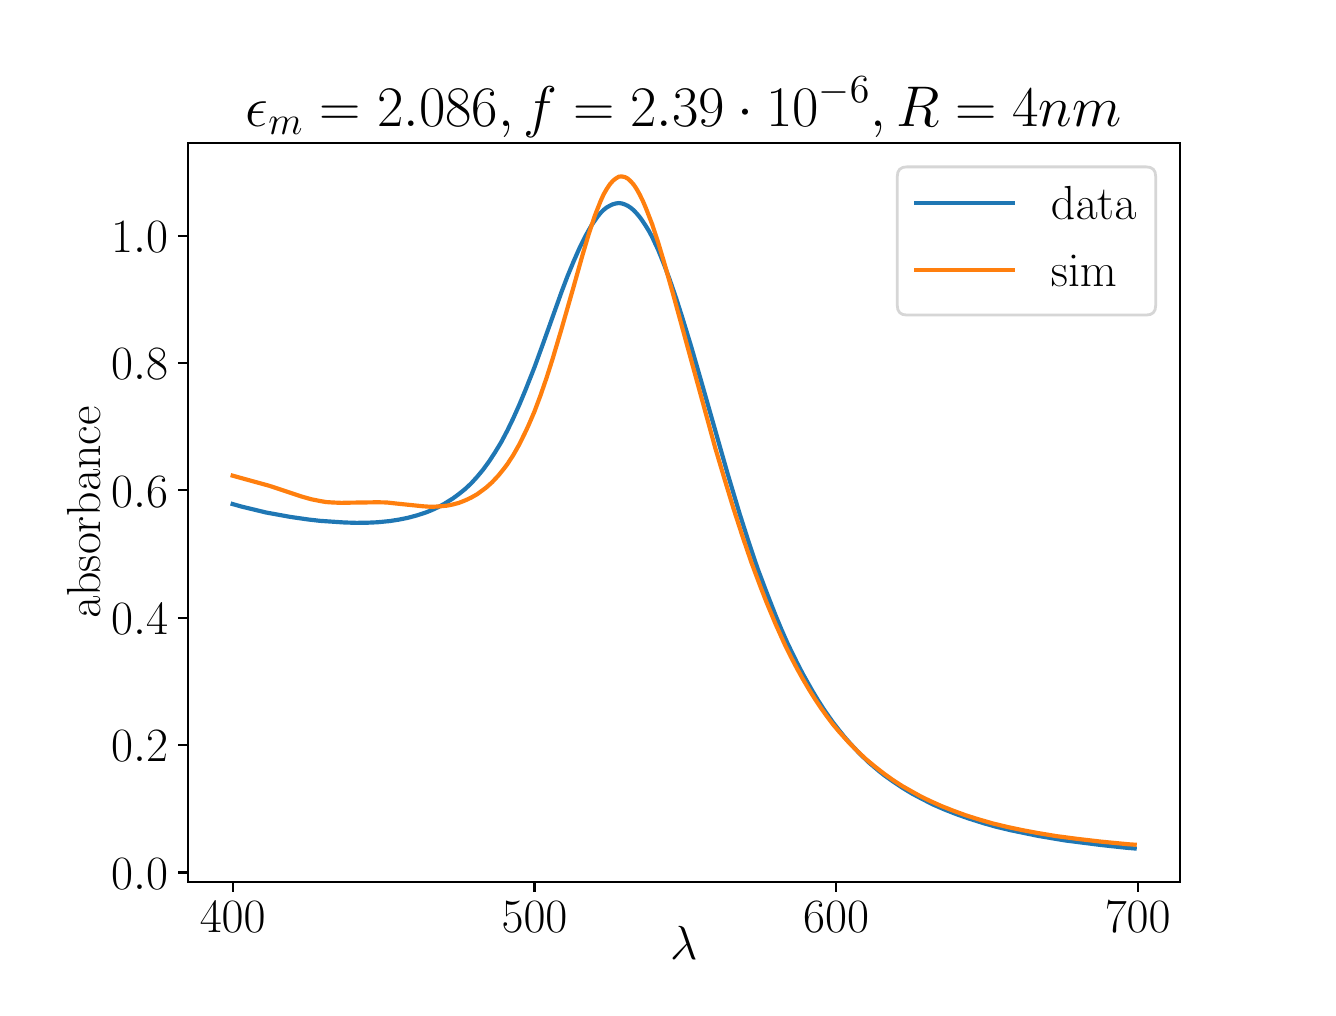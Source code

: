 \begingroup%
\makeatletter%
\begin{pgfpicture}%
\pgfpathrectangle{\pgfpointorigin}{\pgfqpoint{6.4in}{4.8in}}%
\pgfusepath{use as bounding box, clip}%
\begin{pgfscope}%
\pgfsetbuttcap%
\pgfsetmiterjoin%
\definecolor{currentfill}{rgb}{1.0,1.0,1.0}%
\pgfsetfillcolor{currentfill}%
\pgfsetlinewidth{0.0pt}%
\definecolor{currentstroke}{rgb}{1.0,1.0,1.0}%
\pgfsetstrokecolor{currentstroke}%
\pgfsetdash{}{0pt}%
\pgfpathmoveto{\pgfqpoint{0.0in}{0.0in}}%
\pgfpathlineto{\pgfqpoint{6.4in}{0.0in}}%
\pgfpathlineto{\pgfqpoint{6.4in}{4.8in}}%
\pgfpathlineto{\pgfqpoint{0.0in}{4.8in}}%
\pgfpathclose%
\pgfusepath{fill}%
\end{pgfscope}%
\begin{pgfscope}%
\pgfsetbuttcap%
\pgfsetmiterjoin%
\definecolor{currentfill}{rgb}{1.0,1.0,1.0}%
\pgfsetfillcolor{currentfill}%
\pgfsetlinewidth{0.0pt}%
\definecolor{currentstroke}{rgb}{0.0,0.0,0.0}%
\pgfsetstrokecolor{currentstroke}%
\pgfsetstrokeopacity{0.0}%
\pgfsetdash{}{0pt}%
\pgfpathmoveto{\pgfqpoint{0.8in}{0.528in}}%
\pgfpathlineto{\pgfqpoint{5.76in}{0.528in}}%
\pgfpathlineto{\pgfqpoint{5.76in}{4.224in}}%
\pgfpathlineto{\pgfqpoint{0.8in}{4.224in}}%
\pgfpathclose%
\pgfusepath{fill}%
\end{pgfscope}%
\begin{pgfscope}%
\pgfsetbuttcap%
\pgfsetroundjoin%
\definecolor{currentfill}{rgb}{0.0,0.0,0.0}%
\pgfsetfillcolor{currentfill}%
\pgfsetlinewidth{0.803pt}%
\definecolor{currentstroke}{rgb}{0.0,0.0,0.0}%
\pgfsetstrokecolor{currentstroke}%
\pgfsetdash{}{0pt}%
\pgfsys@defobject{currentmarker}{\pgfqpoint{0.0in}{-0.049in}}{\pgfqpoint{0.0in}{0.0in}}{%
\pgfpathmoveto{\pgfqpoint{0.0in}{0.0in}}%
\pgfpathlineto{\pgfqpoint{0.0in}{-0.049in}}%
\pgfusepath{stroke,fill}%
}%
\begin{pgfscope}%
\pgfsys@transformshift{1.025in}{0.528in}%
\pgfsys@useobject{currentmarker}{}%
\end{pgfscope}%
\end{pgfscope}%
\begin{pgfscope}%
\definecolor{textcolor}{rgb}{0.0,0.0,0.0}%
\pgfsetstrokecolor{textcolor}%
\pgfsetfillcolor{textcolor}%
\pgftext[x=1.025in,y=0.431in,,top]{\color{textcolor}\rmfamily\fontsize{17.28}{20.736}\selectfont \(\displaystyle 400\)}%
\end{pgfscope}%
\begin{pgfscope}%
\pgfsetbuttcap%
\pgfsetroundjoin%
\definecolor{currentfill}{rgb}{0.0,0.0,0.0}%
\pgfsetfillcolor{currentfill}%
\pgfsetlinewidth{0.803pt}%
\definecolor{currentstroke}{rgb}{0.0,0.0,0.0}%
\pgfsetstrokecolor{currentstroke}%
\pgfsetdash{}{0pt}%
\pgfsys@defobject{currentmarker}{\pgfqpoint{0.0in}{-0.049in}}{\pgfqpoint{0.0in}{0.0in}}{%
\pgfpathmoveto{\pgfqpoint{0.0in}{0.0in}}%
\pgfpathlineto{\pgfqpoint{0.0in}{-0.049in}}%
\pgfusepath{stroke,fill}%
}%
\begin{pgfscope}%
\pgfsys@transformshift{2.534in}{0.528in}%
\pgfsys@useobject{currentmarker}{}%
\end{pgfscope}%
\end{pgfscope}%
\begin{pgfscope}%
\definecolor{textcolor}{rgb}{0.0,0.0,0.0}%
\pgfsetstrokecolor{textcolor}%
\pgfsetfillcolor{textcolor}%
\pgftext[x=2.534in,y=0.431in,,top]{\color{textcolor}\rmfamily\fontsize{17.28}{20.736}\selectfont \(\displaystyle 500\)}%
\end{pgfscope}%
\begin{pgfscope}%
\pgfsetbuttcap%
\pgfsetroundjoin%
\definecolor{currentfill}{rgb}{0.0,0.0,0.0}%
\pgfsetfillcolor{currentfill}%
\pgfsetlinewidth{0.803pt}%
\definecolor{currentstroke}{rgb}{0.0,0.0,0.0}%
\pgfsetstrokecolor{currentstroke}%
\pgfsetdash{}{0pt}%
\pgfsys@defobject{currentmarker}{\pgfqpoint{0.0in}{-0.049in}}{\pgfqpoint{0.0in}{0.0in}}{%
\pgfpathmoveto{\pgfqpoint{0.0in}{0.0in}}%
\pgfpathlineto{\pgfqpoint{0.0in}{-0.049in}}%
\pgfusepath{stroke,fill}%
}%
\begin{pgfscope}%
\pgfsys@transformshift{4.042in}{0.528in}%
\pgfsys@useobject{currentmarker}{}%
\end{pgfscope}%
\end{pgfscope}%
\begin{pgfscope}%
\definecolor{textcolor}{rgb}{0.0,0.0,0.0}%
\pgfsetstrokecolor{textcolor}%
\pgfsetfillcolor{textcolor}%
\pgftext[x=4.042in,y=0.431in,,top]{\color{textcolor}\rmfamily\fontsize{17.28}{20.736}\selectfont \(\displaystyle 600\)}%
\end{pgfscope}%
\begin{pgfscope}%
\pgfsetbuttcap%
\pgfsetroundjoin%
\definecolor{currentfill}{rgb}{0.0,0.0,0.0}%
\pgfsetfillcolor{currentfill}%
\pgfsetlinewidth{0.803pt}%
\definecolor{currentstroke}{rgb}{0.0,0.0,0.0}%
\pgfsetstrokecolor{currentstroke}%
\pgfsetdash{}{0pt}%
\pgfsys@defobject{currentmarker}{\pgfqpoint{0.0in}{-0.049in}}{\pgfqpoint{0.0in}{0.0in}}{%
\pgfpathmoveto{\pgfqpoint{0.0in}{0.0in}}%
\pgfpathlineto{\pgfqpoint{0.0in}{-0.049in}}%
\pgfusepath{stroke,fill}%
}%
\begin{pgfscope}%
\pgfsys@transformshift{5.55in}{0.528in}%
\pgfsys@useobject{currentmarker}{}%
\end{pgfscope}%
\end{pgfscope}%
\begin{pgfscope}%
\definecolor{textcolor}{rgb}{0.0,0.0,0.0}%
\pgfsetstrokecolor{textcolor}%
\pgfsetfillcolor{textcolor}%
\pgftext[x=5.55in,y=0.431in,,top]{\color{textcolor}\rmfamily\fontsize{17.28}{20.736}\selectfont \(\displaystyle 700\)}%
\end{pgfscope}%
\begin{pgfscope}%
\definecolor{textcolor}{rgb}{0.0,0.0,0.0}%
\pgfsetstrokecolor{textcolor}%
\pgfsetfillcolor{textcolor}%
\pgftext[x=3.28in,y=0.306in,,top]{\color{textcolor}\rmfamily\fontsize{17.28}{20.736}\selectfont \(\displaystyle \lambda\)}%
\end{pgfscope}%
\begin{pgfscope}%
\pgfsetbuttcap%
\pgfsetroundjoin%
\definecolor{currentfill}{rgb}{0.0,0.0,0.0}%
\pgfsetfillcolor{currentfill}%
\pgfsetlinewidth{0.803pt}%
\definecolor{currentstroke}{rgb}{0.0,0.0,0.0}%
\pgfsetstrokecolor{currentstroke}%
\pgfsetdash{}{0pt}%
\pgfsys@defobject{currentmarker}{\pgfqpoint{-0.049in}{0.0in}}{\pgfqpoint{0.0in}{0.0in}}{%
\pgfpathmoveto{\pgfqpoint{0.0in}{0.0in}}%
\pgfpathlineto{\pgfqpoint{-0.049in}{0.0in}}%
\pgfusepath{stroke,fill}%
}%
\begin{pgfscope}%
\pgfsys@transformshift{0.8in}{0.576in}%
\pgfsys@useobject{currentmarker}{}%
\end{pgfscope}%
\end{pgfscope}%
\begin{pgfscope}%
\definecolor{textcolor}{rgb}{0.0,0.0,0.0}%
\pgfsetstrokecolor{textcolor}%
\pgfsetfillcolor{textcolor}%
\pgftext[x=0.417in,y=0.492in,left,base]{\color{textcolor}\rmfamily\fontsize{17.28}{20.736}\selectfont \(\displaystyle 0.0\)}%
\end{pgfscope}%
\begin{pgfscope}%
\pgfsetbuttcap%
\pgfsetroundjoin%
\definecolor{currentfill}{rgb}{0.0,0.0,0.0}%
\pgfsetfillcolor{currentfill}%
\pgfsetlinewidth{0.803pt}%
\definecolor{currentstroke}{rgb}{0.0,0.0,0.0}%
\pgfsetstrokecolor{currentstroke}%
\pgfsetdash{}{0pt}%
\pgfsys@defobject{currentmarker}{\pgfqpoint{-0.049in}{0.0in}}{\pgfqpoint{0.0in}{0.0in}}{%
\pgfpathmoveto{\pgfqpoint{0.0in}{0.0in}}%
\pgfpathlineto{\pgfqpoint{-0.049in}{0.0in}}%
\pgfusepath{stroke,fill}%
}%
\begin{pgfscope}%
\pgfsys@transformshift{0.8in}{1.213in}%
\pgfsys@useobject{currentmarker}{}%
\end{pgfscope}%
\end{pgfscope}%
\begin{pgfscope}%
\definecolor{textcolor}{rgb}{0.0,0.0,0.0}%
\pgfsetstrokecolor{textcolor}%
\pgfsetfillcolor{textcolor}%
\pgftext[x=0.417in,y=1.129in,left,base]{\color{textcolor}\rmfamily\fontsize{17.28}{20.736}\selectfont \(\displaystyle 0.2\)}%
\end{pgfscope}%
\begin{pgfscope}%
\pgfsetbuttcap%
\pgfsetroundjoin%
\definecolor{currentfill}{rgb}{0.0,0.0,0.0}%
\pgfsetfillcolor{currentfill}%
\pgfsetlinewidth{0.803pt}%
\definecolor{currentstroke}{rgb}{0.0,0.0,0.0}%
\pgfsetstrokecolor{currentstroke}%
\pgfsetdash{}{0pt}%
\pgfsys@defobject{currentmarker}{\pgfqpoint{-0.049in}{0.0in}}{\pgfqpoint{0.0in}{0.0in}}{%
\pgfpathmoveto{\pgfqpoint{0.0in}{0.0in}}%
\pgfpathlineto{\pgfqpoint{-0.049in}{0.0in}}%
\pgfusepath{stroke,fill}%
}%
\begin{pgfscope}%
\pgfsys@transformshift{0.8in}{1.85in}%
\pgfsys@useobject{currentmarker}{}%
\end{pgfscope}%
\end{pgfscope}%
\begin{pgfscope}%
\definecolor{textcolor}{rgb}{0.0,0.0,0.0}%
\pgfsetstrokecolor{textcolor}%
\pgfsetfillcolor{textcolor}%
\pgftext[x=0.417in,y=1.766in,left,base]{\color{textcolor}\rmfamily\fontsize{17.28}{20.736}\selectfont \(\displaystyle 0.4\)}%
\end{pgfscope}%
\begin{pgfscope}%
\pgfsetbuttcap%
\pgfsetroundjoin%
\definecolor{currentfill}{rgb}{0.0,0.0,0.0}%
\pgfsetfillcolor{currentfill}%
\pgfsetlinewidth{0.803pt}%
\definecolor{currentstroke}{rgb}{0.0,0.0,0.0}%
\pgfsetstrokecolor{currentstroke}%
\pgfsetdash{}{0pt}%
\pgfsys@defobject{currentmarker}{\pgfqpoint{-0.049in}{0.0in}}{\pgfqpoint{0.0in}{0.0in}}{%
\pgfpathmoveto{\pgfqpoint{0.0in}{0.0in}}%
\pgfpathlineto{\pgfqpoint{-0.049in}{0.0in}}%
\pgfusepath{stroke,fill}%
}%
\begin{pgfscope}%
\pgfsys@transformshift{0.8in}{2.487in}%
\pgfsys@useobject{currentmarker}{}%
\end{pgfscope}%
\end{pgfscope}%
\begin{pgfscope}%
\definecolor{textcolor}{rgb}{0.0,0.0,0.0}%
\pgfsetstrokecolor{textcolor}%
\pgfsetfillcolor{textcolor}%
\pgftext[x=0.417in,y=2.403in,left,base]{\color{textcolor}\rmfamily\fontsize{17.28}{20.736}\selectfont \(\displaystyle 0.6\)}%
\end{pgfscope}%
\begin{pgfscope}%
\pgfsetbuttcap%
\pgfsetroundjoin%
\definecolor{currentfill}{rgb}{0.0,0.0,0.0}%
\pgfsetfillcolor{currentfill}%
\pgfsetlinewidth{0.803pt}%
\definecolor{currentstroke}{rgb}{0.0,0.0,0.0}%
\pgfsetstrokecolor{currentstroke}%
\pgfsetdash{}{0pt}%
\pgfsys@defobject{currentmarker}{\pgfqpoint{-0.049in}{0.0in}}{\pgfqpoint{0.0in}{0.0in}}{%
\pgfpathmoveto{\pgfqpoint{0.0in}{0.0in}}%
\pgfpathlineto{\pgfqpoint{-0.049in}{0.0in}}%
\pgfusepath{stroke,fill}%
}%
\begin{pgfscope}%
\pgfsys@transformshift{0.8in}{3.124in}%
\pgfsys@useobject{currentmarker}{}%
\end{pgfscope}%
\end{pgfscope}%
\begin{pgfscope}%
\definecolor{textcolor}{rgb}{0.0,0.0,0.0}%
\pgfsetstrokecolor{textcolor}%
\pgfsetfillcolor{textcolor}%
\pgftext[x=0.417in,y=3.04in,left,base]{\color{textcolor}\rmfamily\fontsize{17.28}{20.736}\selectfont \(\displaystyle 0.8\)}%
\end{pgfscope}%
\begin{pgfscope}%
\pgfsetbuttcap%
\pgfsetroundjoin%
\definecolor{currentfill}{rgb}{0.0,0.0,0.0}%
\pgfsetfillcolor{currentfill}%
\pgfsetlinewidth{0.803pt}%
\definecolor{currentstroke}{rgb}{0.0,0.0,0.0}%
\pgfsetstrokecolor{currentstroke}%
\pgfsetdash{}{0pt}%
\pgfsys@defobject{currentmarker}{\pgfqpoint{-0.049in}{0.0in}}{\pgfqpoint{0.0in}{0.0in}}{%
\pgfpathmoveto{\pgfqpoint{0.0in}{0.0in}}%
\pgfpathlineto{\pgfqpoint{-0.049in}{0.0in}}%
\pgfusepath{stroke,fill}%
}%
\begin{pgfscope}%
\pgfsys@transformshift{0.8in}{3.76in}%
\pgfsys@useobject{currentmarker}{}%
\end{pgfscope}%
\end{pgfscope}%
\begin{pgfscope}%
\definecolor{textcolor}{rgb}{0.0,0.0,0.0}%
\pgfsetstrokecolor{textcolor}%
\pgfsetfillcolor{textcolor}%
\pgftext[x=0.417in,y=3.677in,left,base]{\color{textcolor}\rmfamily\fontsize{17.28}{20.736}\selectfont \(\displaystyle 1.0\)}%
\end{pgfscope}%
\begin{pgfscope}%
\definecolor{textcolor}{rgb}{0.0,0.0,0.0}%
\pgfsetstrokecolor{textcolor}%
\pgfsetfillcolor{textcolor}%
\pgftext[x=0.362in,y=2.376in,,bottom,rotate=90.0]{\color{textcolor}\rmfamily\fontsize{17.28}{20.736}\selectfont absorbance}%
\end{pgfscope}%
\begin{pgfscope}%
\pgfpathrectangle{\pgfqpoint{0.8in}{0.528in}}{\pgfqpoint{4.96in}{3.696in}}%
\pgfusepath{clip}%
\pgfsetrectcap%
\pgfsetroundjoin%
\pgfsetlinewidth{1.506pt}%
\definecolor{currentstroke}{rgb}{0.122,0.467,0.706}%
\pgfsetstrokecolor{currentstroke}%
\pgfsetdash{}{0pt}%
\pgfpathmoveto{\pgfqpoint{1.025in}{2.418in}}%
\pgfpathlineto{\pgfqpoint{1.071in}{2.405in}}%
\pgfpathlineto{\pgfqpoint{1.146in}{2.387in}}%
\pgfpathlineto{\pgfqpoint{1.191in}{2.376in}}%
\pgfpathlineto{\pgfqpoint{1.312in}{2.354in}}%
\pgfpathlineto{\pgfqpoint{1.402in}{2.341in}}%
\pgfpathlineto{\pgfqpoint{1.463in}{2.334in}}%
\pgfpathlineto{\pgfqpoint{1.583in}{2.326in}}%
\pgfpathlineto{\pgfqpoint{1.644in}{2.324in}}%
\pgfpathlineto{\pgfqpoint{1.704in}{2.325in}}%
\pgfpathlineto{\pgfqpoint{1.749in}{2.327in}}%
\pgfpathlineto{\pgfqpoint{1.81in}{2.333in}}%
\pgfpathlineto{\pgfqpoint{1.855in}{2.34in}}%
\pgfpathlineto{\pgfqpoint{1.9in}{2.349in}}%
\pgfpathlineto{\pgfqpoint{1.945in}{2.361in}}%
\pgfpathlineto{\pgfqpoint{1.991in}{2.376in}}%
\pgfpathlineto{\pgfqpoint{2.021in}{2.388in}}%
\pgfpathlineto{\pgfqpoint{2.051in}{2.402in}}%
\pgfpathlineto{\pgfqpoint{2.081in}{2.418in}}%
\pgfpathlineto{\pgfqpoint{2.126in}{2.446in}}%
\pgfpathlineto{\pgfqpoint{2.156in}{2.468in}}%
\pgfpathlineto{\pgfqpoint{2.187in}{2.493in}}%
\pgfpathlineto{\pgfqpoint{2.217in}{2.521in}}%
\pgfpathlineto{\pgfqpoint{2.247in}{2.554in}}%
\pgfpathlineto{\pgfqpoint{2.277in}{2.59in}}%
\pgfpathlineto{\pgfqpoint{2.307in}{2.631in}}%
\pgfpathlineto{\pgfqpoint{2.337in}{2.677in}}%
\pgfpathlineto{\pgfqpoint{2.368in}{2.728in}}%
\pgfpathlineto{\pgfqpoint{2.398in}{2.785in}}%
\pgfpathlineto{\pgfqpoint{2.428in}{2.847in}}%
\pgfpathlineto{\pgfqpoint{2.458in}{2.914in}}%
\pgfpathlineto{\pgfqpoint{2.488in}{2.986in}}%
\pgfpathlineto{\pgfqpoint{2.534in}{3.102in}}%
\pgfpathlineto{\pgfqpoint{2.579in}{3.226in}}%
\pgfpathlineto{\pgfqpoint{2.669in}{3.478in}}%
\pgfpathlineto{\pgfqpoint{2.699in}{3.557in}}%
\pgfpathlineto{\pgfqpoint{2.73in}{3.632in}}%
\pgfpathlineto{\pgfqpoint{2.76in}{3.7in}}%
\pgfpathlineto{\pgfqpoint{2.79in}{3.76in}}%
\pgfpathlineto{\pgfqpoint{2.82in}{3.813in}}%
\pgfpathlineto{\pgfqpoint{2.85in}{3.856in}}%
\pgfpathlineto{\pgfqpoint{2.865in}{3.874in}}%
\pgfpathlineto{\pgfqpoint{2.88in}{3.889in}}%
\pgfpathlineto{\pgfqpoint{2.895in}{3.901in}}%
\pgfpathlineto{\pgfqpoint{2.911in}{3.91in}}%
\pgfpathlineto{\pgfqpoint{2.926in}{3.917in}}%
\pgfpathlineto{\pgfqpoint{2.941in}{3.921in}}%
\pgfpathlineto{\pgfqpoint{2.956in}{3.923in}}%
\pgfpathlineto{\pgfqpoint{2.971in}{3.921in}}%
\pgfpathlineto{\pgfqpoint{2.986in}{3.916in}}%
\pgfpathlineto{\pgfqpoint{3.001in}{3.909in}}%
\pgfpathlineto{\pgfqpoint{3.016in}{3.899in}}%
\pgfpathlineto{\pgfqpoint{3.031in}{3.886in}}%
\pgfpathlineto{\pgfqpoint{3.046in}{3.87in}}%
\pgfpathlineto{\pgfqpoint{3.061in}{3.852in}}%
\pgfpathlineto{\pgfqpoint{3.076in}{3.831in}}%
\pgfpathlineto{\pgfqpoint{3.091in}{3.808in}}%
\pgfpathlineto{\pgfqpoint{3.107in}{3.782in}}%
\pgfpathlineto{\pgfqpoint{3.122in}{3.754in}}%
\pgfpathlineto{\pgfqpoint{3.152in}{3.69in}}%
\pgfpathlineto{\pgfqpoint{3.182in}{3.616in}}%
\pgfpathlineto{\pgfqpoint{3.212in}{3.535in}}%
\pgfpathlineto{\pgfqpoint{3.242in}{3.448in}}%
\pgfpathlineto{\pgfqpoint{3.272in}{3.354in}}%
\pgfpathlineto{\pgfqpoint{3.318in}{3.204in}}%
\pgfpathlineto{\pgfqpoint{3.363in}{3.048in}}%
\pgfpathlineto{\pgfqpoint{3.499in}{2.572in}}%
\pgfpathlineto{\pgfqpoint{3.559in}{2.372in}}%
\pgfpathlineto{\pgfqpoint{3.604in}{2.231in}}%
\pgfpathlineto{\pgfqpoint{3.649in}{2.097in}}%
\pgfpathlineto{\pgfqpoint{3.695in}{1.975in}}%
\pgfpathlineto{\pgfqpoint{3.74in}{1.86in}}%
\pgfpathlineto{\pgfqpoint{3.77in}{1.788in}}%
\pgfpathlineto{\pgfqpoint{3.8in}{1.72in}}%
\pgfpathlineto{\pgfqpoint{3.846in}{1.626in}}%
\pgfpathlineto{\pgfqpoint{3.876in}{1.568in}}%
\pgfpathlineto{\pgfqpoint{3.921in}{1.488in}}%
\pgfpathlineto{\pgfqpoint{3.951in}{1.438in}}%
\pgfpathlineto{\pgfqpoint{3.981in}{1.391in}}%
\pgfpathlineto{\pgfqpoint{4.026in}{1.327in}}%
\pgfpathlineto{\pgfqpoint{4.057in}{1.287in}}%
\pgfpathlineto{\pgfqpoint{4.087in}{1.25in}}%
\pgfpathlineto{\pgfqpoint{4.117in}{1.216in}}%
\pgfpathlineto{\pgfqpoint{4.162in}{1.168in}}%
\pgfpathlineto{\pgfqpoint{4.207in}{1.125in}}%
\pgfpathlineto{\pgfqpoint{4.253in}{1.086in}}%
\pgfpathlineto{\pgfqpoint{4.283in}{1.062in}}%
\pgfpathlineto{\pgfqpoint{4.328in}{1.03in}}%
\pgfpathlineto{\pgfqpoint{4.373in}{1.0in}}%
\pgfpathlineto{\pgfqpoint{4.419in}{0.972in}}%
\pgfpathlineto{\pgfqpoint{4.464in}{0.948in}}%
\pgfpathlineto{\pgfqpoint{4.524in}{0.917in}}%
\pgfpathlineto{\pgfqpoint{4.584in}{0.891in}}%
\pgfpathlineto{\pgfqpoint{4.645in}{0.867in}}%
\pgfpathlineto{\pgfqpoint{4.705in}{0.846in}}%
\pgfpathlineto{\pgfqpoint{4.781in}{0.822in}}%
\pgfpathlineto{\pgfqpoint{4.841in}{0.805in}}%
\pgfpathlineto{\pgfqpoint{4.916in}{0.787in}}%
\pgfpathlineto{\pgfqpoint{5.052in}{0.759in}}%
\pgfpathlineto{\pgfqpoint{5.188in}{0.736in}}%
\pgfpathlineto{\pgfqpoint{5.369in}{0.713in}}%
\pgfpathlineto{\pgfqpoint{5.489in}{0.7in}}%
\pgfpathlineto{\pgfqpoint{5.535in}{0.696in}}%
\pgfpathlineto{\pgfqpoint{5.535in}{0.696in}}%
\pgfusepath{stroke}%
\end{pgfscope}%
\begin{pgfscope}%
\pgfpathrectangle{\pgfqpoint{0.8in}{0.528in}}{\pgfqpoint{4.96in}{3.696in}}%
\pgfusepath{clip}%
\pgfsetrectcap%
\pgfsetroundjoin%
\pgfsetlinewidth{1.506pt}%
\definecolor{currentstroke}{rgb}{1.0,0.498,0.055}%
\pgfsetstrokecolor{currentstroke}%
\pgfsetdash{}{0pt}%
\pgfpathmoveto{\pgfqpoint{1.025in}{2.56in}}%
\pgfpathlineto{\pgfqpoint{1.086in}{2.543in}}%
\pgfpathlineto{\pgfqpoint{1.206in}{2.51in}}%
\pgfpathlineto{\pgfqpoint{1.267in}{2.49in}}%
\pgfpathlineto{\pgfqpoint{1.372in}{2.455in}}%
\pgfpathlineto{\pgfqpoint{1.418in}{2.442in}}%
\pgfpathlineto{\pgfqpoint{1.463in}{2.433in}}%
\pgfpathlineto{\pgfqpoint{1.493in}{2.428in}}%
\pgfpathlineto{\pgfqpoint{1.523in}{2.426in}}%
\pgfpathlineto{\pgfqpoint{1.568in}{2.424in}}%
\pgfpathlineto{\pgfqpoint{1.614in}{2.425in}}%
\pgfpathlineto{\pgfqpoint{1.749in}{2.427in}}%
\pgfpathlineto{\pgfqpoint{1.795in}{2.426in}}%
\pgfpathlineto{\pgfqpoint{1.84in}{2.421in}}%
\pgfpathlineto{\pgfqpoint{1.976in}{2.407in}}%
\pgfpathlineto{\pgfqpoint{2.006in}{2.405in}}%
\pgfpathlineto{\pgfqpoint{2.036in}{2.405in}}%
\pgfpathlineto{\pgfqpoint{2.066in}{2.407in}}%
\pgfpathlineto{\pgfqpoint{2.096in}{2.41in}}%
\pgfpathlineto{\pgfqpoint{2.126in}{2.416in}}%
\pgfpathlineto{\pgfqpoint{2.156in}{2.424in}}%
\pgfpathlineto{\pgfqpoint{2.187in}{2.436in}}%
\pgfpathlineto{\pgfqpoint{2.217in}{2.45in}}%
\pgfpathlineto{\pgfqpoint{2.247in}{2.467in}}%
\pgfpathlineto{\pgfqpoint{2.277in}{2.489in}}%
\pgfpathlineto{\pgfqpoint{2.292in}{2.5in}}%
\pgfpathlineto{\pgfqpoint{2.322in}{2.527in}}%
\pgfpathlineto{\pgfqpoint{2.353in}{2.56in}}%
\pgfpathlineto{\pgfqpoint{2.383in}{2.597in}}%
\pgfpathlineto{\pgfqpoint{2.398in}{2.617in}}%
\pgfpathlineto{\pgfqpoint{2.428in}{2.663in}}%
\pgfpathlineto{\pgfqpoint{2.458in}{2.716in}}%
\pgfpathlineto{\pgfqpoint{2.488in}{2.777in}}%
\pgfpathlineto{\pgfqpoint{2.503in}{2.809in}}%
\pgfpathlineto{\pgfqpoint{2.534in}{2.881in}}%
\pgfpathlineto{\pgfqpoint{2.564in}{2.961in}}%
\pgfpathlineto{\pgfqpoint{2.594in}{3.048in}}%
\pgfpathlineto{\pgfqpoint{2.624in}{3.142in}}%
\pgfpathlineto{\pgfqpoint{2.669in}{3.293in}}%
\pgfpathlineto{\pgfqpoint{2.73in}{3.506in}}%
\pgfpathlineto{\pgfqpoint{2.775in}{3.666in}}%
\pgfpathlineto{\pgfqpoint{2.805in}{3.767in}}%
\pgfpathlineto{\pgfqpoint{2.835in}{3.858in}}%
\pgfpathlineto{\pgfqpoint{2.865in}{3.934in}}%
\pgfpathlineto{\pgfqpoint{2.88in}{3.967in}}%
\pgfpathlineto{\pgfqpoint{2.895in}{3.993in}}%
\pgfpathlineto{\pgfqpoint{2.911in}{4.017in}}%
\pgfpathlineto{\pgfqpoint{2.926in}{4.034in}}%
\pgfpathlineto{\pgfqpoint{2.941in}{4.046in}}%
\pgfpathlineto{\pgfqpoint{2.956in}{4.055in}}%
\pgfpathlineto{\pgfqpoint{2.971in}{4.056in}}%
\pgfpathlineto{\pgfqpoint{2.986in}{4.053in}}%
\pgfpathlineto{\pgfqpoint{3.001in}{4.045in}}%
\pgfpathlineto{\pgfqpoint{3.016in}{4.031in}}%
\pgfpathlineto{\pgfqpoint{3.031in}{4.014in}}%
\pgfpathlineto{\pgfqpoint{3.046in}{3.991in}}%
\pgfpathlineto{\pgfqpoint{3.061in}{3.964in}}%
\pgfpathlineto{\pgfqpoint{3.076in}{3.933in}}%
\pgfpathlineto{\pgfqpoint{3.091in}{3.898in}}%
\pgfpathlineto{\pgfqpoint{3.122in}{3.818in}}%
\pgfpathlineto{\pgfqpoint{3.152in}{3.727in}}%
\pgfpathlineto{\pgfqpoint{3.182in}{3.627in}}%
\pgfpathlineto{\pgfqpoint{3.227in}{3.468in}}%
\pgfpathlineto{\pgfqpoint{3.438in}{2.698in}}%
\pgfpathlineto{\pgfqpoint{3.484in}{2.544in}}%
\pgfpathlineto{\pgfqpoint{3.529in}{2.396in}}%
\pgfpathlineto{\pgfqpoint{3.574in}{2.257in}}%
\pgfpathlineto{\pgfqpoint{3.619in}{2.125in}}%
\pgfpathlineto{\pgfqpoint{3.665in}{2.002in}}%
\pgfpathlineto{\pgfqpoint{3.695in}{1.925in}}%
\pgfpathlineto{\pgfqpoint{3.74in}{1.817in}}%
\pgfpathlineto{\pgfqpoint{3.785in}{1.717in}}%
\pgfpathlineto{\pgfqpoint{3.815in}{1.656in}}%
\pgfpathlineto{\pgfqpoint{3.846in}{1.597in}}%
\pgfpathlineto{\pgfqpoint{3.876in}{1.543in}}%
\pgfpathlineto{\pgfqpoint{3.906in}{1.492in}}%
\pgfpathlineto{\pgfqpoint{3.936in}{1.444in}}%
\pgfpathlineto{\pgfqpoint{3.966in}{1.399in}}%
\pgfpathlineto{\pgfqpoint{3.996in}{1.357in}}%
\pgfpathlineto{\pgfqpoint{4.026in}{1.317in}}%
\pgfpathlineto{\pgfqpoint{4.057in}{1.28in}}%
\pgfpathlineto{\pgfqpoint{4.102in}{1.23in}}%
\pgfpathlineto{\pgfqpoint{4.147in}{1.184in}}%
\pgfpathlineto{\pgfqpoint{4.192in}{1.142in}}%
\pgfpathlineto{\pgfqpoint{4.238in}{1.104in}}%
\pgfpathlineto{\pgfqpoint{4.283in}{1.069in}}%
\pgfpathlineto{\pgfqpoint{4.328in}{1.037in}}%
\pgfpathlineto{\pgfqpoint{4.373in}{1.008in}}%
\pgfpathlineto{\pgfqpoint{4.419in}{0.982in}}%
\pgfpathlineto{\pgfqpoint{4.464in}{0.957in}}%
\pgfpathlineto{\pgfqpoint{4.509in}{0.935in}}%
\pgfpathlineto{\pgfqpoint{4.569in}{0.908in}}%
\pgfpathlineto{\pgfqpoint{4.63in}{0.884in}}%
\pgfpathlineto{\pgfqpoint{4.69in}{0.862in}}%
\pgfpathlineto{\pgfqpoint{4.75in}{0.843in}}%
\pgfpathlineto{\pgfqpoint{4.826in}{0.821in}}%
\pgfpathlineto{\pgfqpoint{4.901in}{0.803in}}%
\pgfpathlineto{\pgfqpoint{4.977in}{0.787in}}%
\pgfpathlineto{\pgfqpoint{5.052in}{0.773in}}%
\pgfpathlineto{\pgfqpoint{5.142in}{0.758in}}%
\pgfpathlineto{\pgfqpoint{5.248in}{0.744in}}%
\pgfpathlineto{\pgfqpoint{5.369in}{0.73in}}%
\pgfpathlineto{\pgfqpoint{5.504in}{0.717in}}%
\pgfpathlineto{\pgfqpoint{5.535in}{0.715in}}%
\pgfpathlineto{\pgfqpoint{5.535in}{0.715in}}%
\pgfusepath{stroke}%
\end{pgfscope}%
\begin{pgfscope}%
\pgfsetrectcap%
\pgfsetmiterjoin%
\pgfsetlinewidth{0.803pt}%
\definecolor{currentstroke}{rgb}{0.0,0.0,0.0}%
\pgfsetstrokecolor{currentstroke}%
\pgfsetdash{}{0pt}%
\pgfpathmoveto{\pgfqpoint{0.8in}{0.528in}}%
\pgfpathlineto{\pgfqpoint{0.8in}{4.224in}}%
\pgfusepath{stroke}%
\end{pgfscope}%
\begin{pgfscope}%
\pgfsetrectcap%
\pgfsetmiterjoin%
\pgfsetlinewidth{0.803pt}%
\definecolor{currentstroke}{rgb}{0.0,0.0,0.0}%
\pgfsetstrokecolor{currentstroke}%
\pgfsetdash{}{0pt}%
\pgfpathmoveto{\pgfqpoint{5.76in}{0.528in}}%
\pgfpathlineto{\pgfqpoint{5.76in}{4.224in}}%
\pgfusepath{stroke}%
\end{pgfscope}%
\begin{pgfscope}%
\pgfsetrectcap%
\pgfsetmiterjoin%
\pgfsetlinewidth{0.803pt}%
\definecolor{currentstroke}{rgb}{0.0,0.0,0.0}%
\pgfsetstrokecolor{currentstroke}%
\pgfsetdash{}{0pt}%
\pgfpathmoveto{\pgfqpoint{0.8in}{0.528in}}%
\pgfpathlineto{\pgfqpoint{5.76in}{0.528in}}%
\pgfusepath{stroke}%
\end{pgfscope}%
\begin{pgfscope}%
\pgfsetrectcap%
\pgfsetmiterjoin%
\pgfsetlinewidth{0.803pt}%
\definecolor{currentstroke}{rgb}{0.0,0.0,0.0}%
\pgfsetstrokecolor{currentstroke}%
\pgfsetdash{}{0pt}%
\pgfpathmoveto{\pgfqpoint{0.8in}{4.224in}}%
\pgfpathlineto{\pgfqpoint{5.76in}{4.224in}}%
\pgfusepath{stroke}%
\end{pgfscope}%
\begin{pgfscope}%
\definecolor{textcolor}{rgb}{0.0,0.0,0.0}%
\pgfsetstrokecolor{textcolor}%
\pgfsetfillcolor{textcolor}%
\pgftext[x=3.28in,y=4.307in,,base]{\color{textcolor}\rmfamily\fontsize{20.736}{24.883}\selectfont \(\displaystyle \epsilon_m = 2.086, f = 2.39\cdot 10^{-6}, R = 4 nm\)}%
\end{pgfscope}%
\begin{pgfscope}%
\pgfsetbuttcap%
\pgfsetmiterjoin%
\definecolor{currentfill}{rgb}{1.0,1.0,1.0}%
\pgfsetfillcolor{currentfill}%
\pgfsetfillopacity{0.8}%
\pgfsetlinewidth{1.004pt}%
\definecolor{currentstroke}{rgb}{0.8,0.8,0.8}%
\pgfsetstrokecolor{currentstroke}%
\pgfsetstrokeopacity{0.8}%
\pgfsetdash{}{0pt}%
\pgfpathmoveto{\pgfqpoint{4.396in}{3.363in}}%
\pgfpathlineto{\pgfqpoint{5.592in}{3.363in}}%
\pgfpathquadraticcurveto{\pgfqpoint{5.64in}{3.363in}}{\pgfqpoint{5.64in}{3.411in}}%
\pgfpathlineto{\pgfqpoint{5.64in}{4.056in}}%
\pgfpathquadraticcurveto{\pgfqpoint{5.64in}{4.104in}}{\pgfqpoint{5.592in}{4.104in}}%
\pgfpathlineto{\pgfqpoint{4.396in}{4.104in}}%
\pgfpathquadraticcurveto{\pgfqpoint{4.348in}{4.104in}}{\pgfqpoint{4.348in}{4.056in}}%
\pgfpathlineto{\pgfqpoint{4.348in}{3.411in}}%
\pgfpathquadraticcurveto{\pgfqpoint{4.348in}{3.363in}}{\pgfqpoint{4.396in}{3.363in}}%
\pgfpathclose%
\pgfusepath{stroke,fill}%
\end{pgfscope}%
\begin{pgfscope}%
\pgfsetrectcap%
\pgfsetroundjoin%
\pgfsetlinewidth{1.506pt}%
\definecolor{currentstroke}{rgb}{0.122,0.467,0.706}%
\pgfsetstrokecolor{currentstroke}%
\pgfsetdash{}{0pt}%
\pgfpathmoveto{\pgfqpoint{4.444in}{3.924in}}%
\pgfpathlineto{\pgfqpoint{4.924in}{3.924in}}%
\pgfusepath{stroke}%
\end{pgfscope}%
\begin{pgfscope}%
\definecolor{textcolor}{rgb}{0.0,0.0,0.0}%
\pgfsetstrokecolor{textcolor}%
\pgfsetfillcolor{textcolor}%
\pgftext[x=5.116in,y=3.84in,left,base]{\color{textcolor}\rmfamily\fontsize{17.28}{20.736}\selectfont data}%
\end{pgfscope}%
\begin{pgfscope}%
\pgfsetrectcap%
\pgfsetroundjoin%
\pgfsetlinewidth{1.506pt}%
\definecolor{currentstroke}{rgb}{1.0,0.498,0.055}%
\pgfsetstrokecolor{currentstroke}%
\pgfsetdash{}{0pt}%
\pgfpathmoveto{\pgfqpoint{4.444in}{3.589in}}%
\pgfpathlineto{\pgfqpoint{4.924in}{3.589in}}%
\pgfusepath{stroke}%
\end{pgfscope}%
\begin{pgfscope}%
\definecolor{textcolor}{rgb}{0.0,0.0,0.0}%
\pgfsetstrokecolor{textcolor}%
\pgfsetfillcolor{textcolor}%
\pgftext[x=5.116in,y=3.505in,left,base]{\color{textcolor}\rmfamily\fontsize{17.28}{20.736}\selectfont sim}%
\end{pgfscope}%
\end{pgfpicture}%
\makeatother%
\endgroup%
